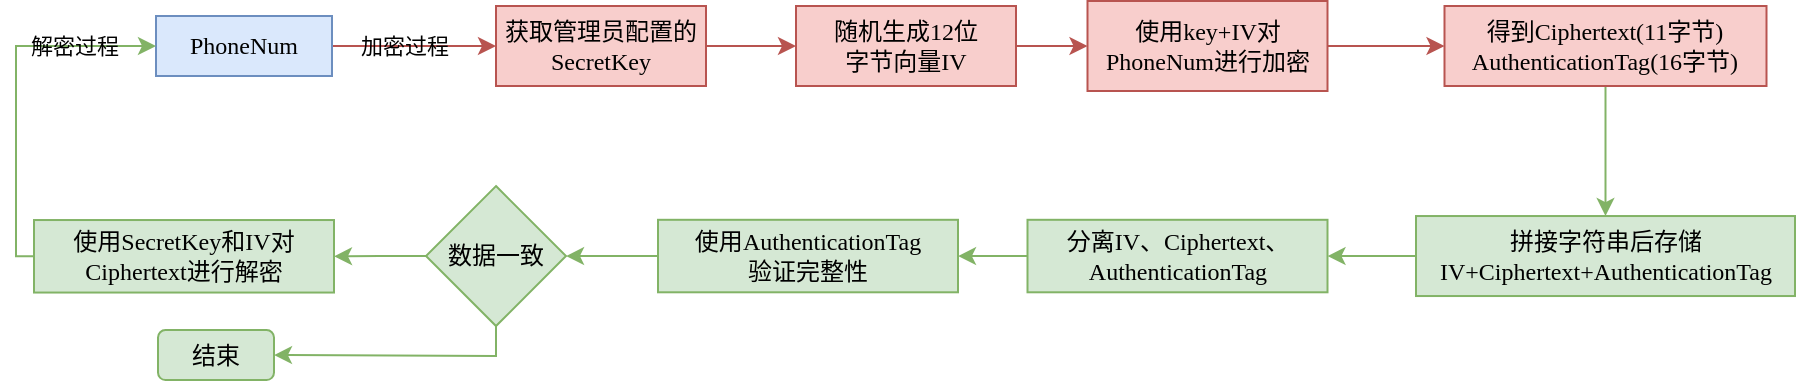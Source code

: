 <mxfile version="26.0.16">
  <diagram name="第 1 页" id="Fequ8oQ68dAUHFL-Y74a">
    <mxGraphModel dx="909" dy="600" grid="1" gridSize="10" guides="1" tooltips="1" connect="1" arrows="1" fold="1" page="1" pageScale="1" pageWidth="827" pageHeight="1169" math="0" shadow="0">
      <root>
        <mxCell id="0" />
        <mxCell id="1" parent="0" />
        <mxCell id="ga1f1sWLpj-LMAlVq3eY-13" style="edgeStyle=orthogonalEdgeStyle;rounded=0;orthogonalLoop=1;jettySize=auto;html=1;entryX=0;entryY=0.5;entryDx=0;entryDy=0;fillColor=#f8cecc;strokeColor=#b85450;fontFamily=宋体;labelBackgroundColor=none;" parent="1" source="ga1f1sWLpj-LMAlVq3eY-2" target="ga1f1sWLpj-LMAlVq3eY-3" edge="1">
          <mxGeometry relative="1" as="geometry" />
        </mxCell>
        <mxCell id="ga1f1sWLpj-LMAlVq3eY-24" value="加密过程" style="edgeLabel;html=1;align=center;verticalAlign=middle;resizable=0;points=[];fontFamily=宋体;labelBackgroundColor=none;" parent="ga1f1sWLpj-LMAlVq3eY-13" vertex="1" connectable="0">
          <mxGeometry x="-0.128" y="3" relative="1" as="geometry">
            <mxPoint y="3" as="offset" />
          </mxGeometry>
        </mxCell>
        <mxCell id="ga1f1sWLpj-LMAlVq3eY-2" value="&lt;font face=&quot;Times New Roman&quot;&gt;PhoneNum&lt;/font&gt;" style="rounded=0;whiteSpace=wrap;html=1;fillColor=#dae8fc;strokeColor=#6c8ebf;fontFamily=宋体;labelBackgroundColor=none;" parent="1" vertex="1">
          <mxGeometry x="80" y="270" width="88" height="30" as="geometry" />
        </mxCell>
        <mxCell id="ga1f1sWLpj-LMAlVq3eY-14" style="edgeStyle=orthogonalEdgeStyle;rounded=0;orthogonalLoop=1;jettySize=auto;html=1;entryX=0;entryY=0.5;entryDx=0;entryDy=0;fillColor=#f8cecc;strokeColor=#b85450;fontFamily=宋体;labelBackgroundColor=none;" parent="1" source="ga1f1sWLpj-LMAlVq3eY-3" target="ga1f1sWLpj-LMAlVq3eY-4" edge="1">
          <mxGeometry relative="1" as="geometry" />
        </mxCell>
        <mxCell id="ga1f1sWLpj-LMAlVq3eY-3" value="获取管理员配置的&lt;font face=&quot;Times New Roman&quot;&gt;SecretKey&lt;/font&gt;" style="rounded=0;whiteSpace=wrap;html=1;fillColor=#f8cecc;strokeColor=#b85450;fontFamily=宋体;labelBackgroundColor=none;" parent="1" vertex="1">
          <mxGeometry x="250" y="265" width="105" height="40" as="geometry" />
        </mxCell>
        <mxCell id="ga1f1sWLpj-LMAlVq3eY-15" style="edgeStyle=orthogonalEdgeStyle;rounded=0;orthogonalLoop=1;jettySize=auto;html=1;entryX=0;entryY=0.5;entryDx=0;entryDy=0;fillColor=#f8cecc;strokeColor=#b85450;fontFamily=宋体;labelBackgroundColor=none;" parent="1" source="ga1f1sWLpj-LMAlVq3eY-4" target="ga1f1sWLpj-LMAlVq3eY-5" edge="1">
          <mxGeometry relative="1" as="geometry" />
        </mxCell>
        <mxCell id="ga1f1sWLpj-LMAlVq3eY-4" value="随机生成&lt;font face=&quot;Times New Roman&quot;&gt;12&lt;/font&gt;位&lt;br&gt;字节向量&lt;font face=&quot;Times New Roman&quot;&gt;IV&lt;/font&gt;" style="rounded=0;whiteSpace=wrap;html=1;fillColor=#f8cecc;strokeColor=#b85450;fontFamily=宋体;labelBackgroundColor=none;" parent="1" vertex="1">
          <mxGeometry x="400" y="265" width="110" height="40" as="geometry" />
        </mxCell>
        <mxCell id="ga1f1sWLpj-LMAlVq3eY-16" style="edgeStyle=orthogonalEdgeStyle;rounded=0;orthogonalLoop=1;jettySize=auto;html=1;entryX=0;entryY=0.5;entryDx=0;entryDy=0;fillColor=#f8cecc;strokeColor=#b85450;fontFamily=宋体;labelBackgroundColor=none;" parent="1" source="ga1f1sWLpj-LMAlVq3eY-5" target="ga1f1sWLpj-LMAlVq3eY-6" edge="1">
          <mxGeometry relative="1" as="geometry" />
        </mxCell>
        <mxCell id="ga1f1sWLpj-LMAlVq3eY-5" value="使用&lt;font face=&quot;Times New Roman&quot;&gt;key+IV&lt;/font&gt;对&lt;font face=&quot;Times New Roman&quot;&gt;PhoneNum&lt;/font&gt;进行加密" style="rounded=0;whiteSpace=wrap;html=1;fillColor=#f8cecc;strokeColor=#b85450;fontFamily=宋体;labelBackgroundColor=none;" parent="1" vertex="1">
          <mxGeometry x="545.75" y="262.5" width="120" height="45" as="geometry" />
        </mxCell>
        <mxCell id="ga1f1sWLpj-LMAlVq3eY-17" style="edgeStyle=orthogonalEdgeStyle;rounded=0;orthogonalLoop=1;jettySize=auto;html=1;entryX=0.5;entryY=0;entryDx=0;entryDy=0;fillColor=#d5e8d4;strokeColor=#82b366;fontFamily=宋体;labelBackgroundColor=none;" parent="1" source="ga1f1sWLpj-LMAlVq3eY-6" target="ga1f1sWLpj-LMAlVq3eY-7" edge="1">
          <mxGeometry relative="1" as="geometry" />
        </mxCell>
        <mxCell id="ga1f1sWLpj-LMAlVq3eY-6" value="得到&lt;font face=&quot;Times New Roman&quot;&gt;Ciphertext(11&lt;/font&gt;字节&lt;font face=&quot;Times New Roman&quot;&gt;)&lt;/font&gt;&lt;br&gt;&lt;font face=&quot;Times New Roman&quot;&gt;AuthenticationTag&lt;/font&gt;(16字节)" style="rounded=0;whiteSpace=wrap;html=1;fillColor=#f8cecc;strokeColor=#b85450;fontFamily=宋体;labelBackgroundColor=none;" parent="1" vertex="1">
          <mxGeometry x="724.25" y="265" width="161" height="40" as="geometry" />
        </mxCell>
        <mxCell id="ga1f1sWLpj-LMAlVq3eY-18" style="edgeStyle=orthogonalEdgeStyle;rounded=0;orthogonalLoop=1;jettySize=auto;html=1;entryX=1;entryY=0.5;entryDx=0;entryDy=0;fillColor=#d5e8d4;strokeColor=#82b366;fontFamily=宋体;labelBackgroundColor=none;" parent="1" source="ga1f1sWLpj-LMAlVq3eY-7" target="ga1f1sWLpj-LMAlVq3eY-9" edge="1">
          <mxGeometry relative="1" as="geometry" />
        </mxCell>
        <mxCell id="ga1f1sWLpj-LMAlVq3eY-7" value="拼接字符串后存储&lt;font face=&quot;Times New Roman&quot;&gt;IV+Ciphertext+AuthenticationTag&lt;/font&gt;" style="rounded=0;whiteSpace=wrap;html=1;fillColor=#d5e8d4;strokeColor=#82b366;fontFamily=宋体;labelBackgroundColor=none;" parent="1" vertex="1">
          <mxGeometry x="710" y="370.02" width="189.5" height="40" as="geometry" />
        </mxCell>
        <mxCell id="ga1f1sWLpj-LMAlVq3eY-19" style="edgeStyle=orthogonalEdgeStyle;rounded=0;orthogonalLoop=1;jettySize=auto;html=1;entryX=1;entryY=0.5;entryDx=0;entryDy=0;fillColor=#d5e8d4;strokeColor=#82b366;fontFamily=宋体;labelBackgroundColor=none;" parent="1" source="ga1f1sWLpj-LMAlVq3eY-9" target="ga1f1sWLpj-LMAlVq3eY-11" edge="1">
          <mxGeometry relative="1" as="geometry" />
        </mxCell>
        <mxCell id="ga1f1sWLpj-LMAlVq3eY-9" value="分离&lt;font face=&quot;Times New Roman&quot;&gt;IV、Ciphertext、AuthenticationTag&lt;/font&gt;" style="rounded=0;whiteSpace=wrap;html=1;fillColor=#d5e8d4;strokeColor=#82b366;fontFamily=宋体;labelBackgroundColor=none;" parent="1" vertex="1">
          <mxGeometry x="515.75" y="371.9" width="150" height="36.25" as="geometry" />
        </mxCell>
        <mxCell id="ga1f1sWLpj-LMAlVq3eY-31" style="edgeStyle=orthogonalEdgeStyle;rounded=0;orthogonalLoop=1;jettySize=auto;html=1;entryX=0;entryY=0.5;entryDx=0;entryDy=0;fillColor=#d5e8d4;strokeColor=#82b366;fontFamily=宋体;labelBackgroundColor=none;" parent="1" source="ga1f1sWLpj-LMAlVq3eY-10" target="ga1f1sWLpj-LMAlVq3eY-2" edge="1">
          <mxGeometry relative="1" as="geometry">
            <Array as="points">
              <mxPoint x="10" y="390" />
              <mxPoint x="10" y="285" />
            </Array>
          </mxGeometry>
        </mxCell>
        <mxCell id="ga1f1sWLpj-LMAlVq3eY-33" value="解密过程" style="edgeLabel;html=1;align=center;verticalAlign=middle;resizable=0;points=[];fontFamily=宋体;labelBackgroundColor=none;" parent="ga1f1sWLpj-LMAlVq3eY-31" vertex="1" connectable="0">
          <mxGeometry x="0.547" relative="1" as="geometry">
            <mxPoint as="offset" />
          </mxGeometry>
        </mxCell>
        <mxCell id="ga1f1sWLpj-LMAlVq3eY-10" value="使用&lt;font face=&quot;Times New Roman&quot;&gt;SecretKey&lt;/font&gt;和&lt;font face=&quot;Times New Roman&quot;&gt;IV&lt;/font&gt;对&lt;font face=&quot;Times New Roman&quot;&gt;Ciphertext&lt;/font&gt;进行解密" style="rounded=0;whiteSpace=wrap;html=1;fillColor=#d5e8d4;strokeColor=#82b366;fontFamily=宋体;labelBackgroundColor=none;" parent="1" vertex="1">
          <mxGeometry x="19" y="372.02" width="150" height="36.25" as="geometry" />
        </mxCell>
        <mxCell id="ga1f1sWLpj-LMAlVq3eY-27" style="edgeStyle=orthogonalEdgeStyle;rounded=0;orthogonalLoop=1;jettySize=auto;html=1;entryX=1;entryY=0.5;entryDx=0;entryDy=0;fillColor=#d5e8d4;strokeColor=#82b366;fontFamily=宋体;labelBackgroundColor=none;" parent="1" source="ga1f1sWLpj-LMAlVq3eY-11" target="ga1f1sWLpj-LMAlVq3eY-26" edge="1">
          <mxGeometry relative="1" as="geometry" />
        </mxCell>
        <mxCell id="ga1f1sWLpj-LMAlVq3eY-11" value="使用&lt;font face=&quot;Times New Roman&quot;&gt;AuthenticationTag&lt;/font&gt;&lt;br&gt;验证完整性" style="rounded=0;whiteSpace=wrap;html=1;fillColor=#d5e8d4;strokeColor=#82b366;fontFamily=宋体;labelBackgroundColor=none;" parent="1" vertex="1">
          <mxGeometry x="331" y="371.9" width="150" height="36.25" as="geometry" />
        </mxCell>
        <mxCell id="ga1f1sWLpj-LMAlVq3eY-28" style="edgeStyle=orthogonalEdgeStyle;rounded=0;orthogonalLoop=1;jettySize=auto;html=1;entryX=1;entryY=0.5;entryDx=0;entryDy=0;fillColor=#d5e8d4;strokeColor=#82b366;fontFamily=宋体;labelBackgroundColor=none;" parent="1" source="ga1f1sWLpj-LMAlVq3eY-26" target="ga1f1sWLpj-LMAlVq3eY-10" edge="1">
          <mxGeometry relative="1" as="geometry" />
        </mxCell>
        <mxCell id="ga1f1sWLpj-LMAlVq3eY-30" style="rounded=0;orthogonalLoop=1;jettySize=auto;html=1;entryX=1;entryY=0.5;entryDx=0;entryDy=0;fillColor=#d5e8d4;strokeColor=#82b366;fontFamily=宋体;labelBackgroundColor=none;" parent="1" source="ga1f1sWLpj-LMAlVq3eY-26" target="ga1f1sWLpj-LMAlVq3eY-29" edge="1">
          <mxGeometry relative="1" as="geometry">
            <Array as="points">
              <mxPoint x="250" y="440" />
            </Array>
          </mxGeometry>
        </mxCell>
        <mxCell id="ga1f1sWLpj-LMAlVq3eY-26" value="数据一致" style="rhombus;whiteSpace=wrap;html=1;fillColor=#d5e8d4;strokeColor=#82b366;fontFamily=宋体;labelBackgroundColor=none;" parent="1" vertex="1">
          <mxGeometry x="215" y="355.02" width="70" height="70" as="geometry" />
        </mxCell>
        <mxCell id="ga1f1sWLpj-LMAlVq3eY-29" value="结束" style="rounded=1;whiteSpace=wrap;html=1;fillColor=#d5e8d4;strokeColor=#82b366;fontFamily=宋体;labelBackgroundColor=none;" parent="1" vertex="1">
          <mxGeometry x="81" y="427" width="58" height="25.02" as="geometry" />
        </mxCell>
      </root>
    </mxGraphModel>
  </diagram>
</mxfile>

